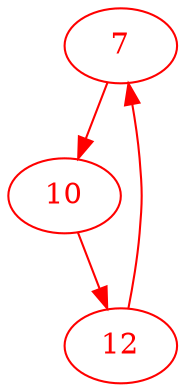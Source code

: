 digraph g{
node [color = red, fontcolor=red]; 7 10 12 ;
7 -> 10 [color=red] ;
10 -> 12 [color=red] ;
12 -> 7 [color=red] ;
}